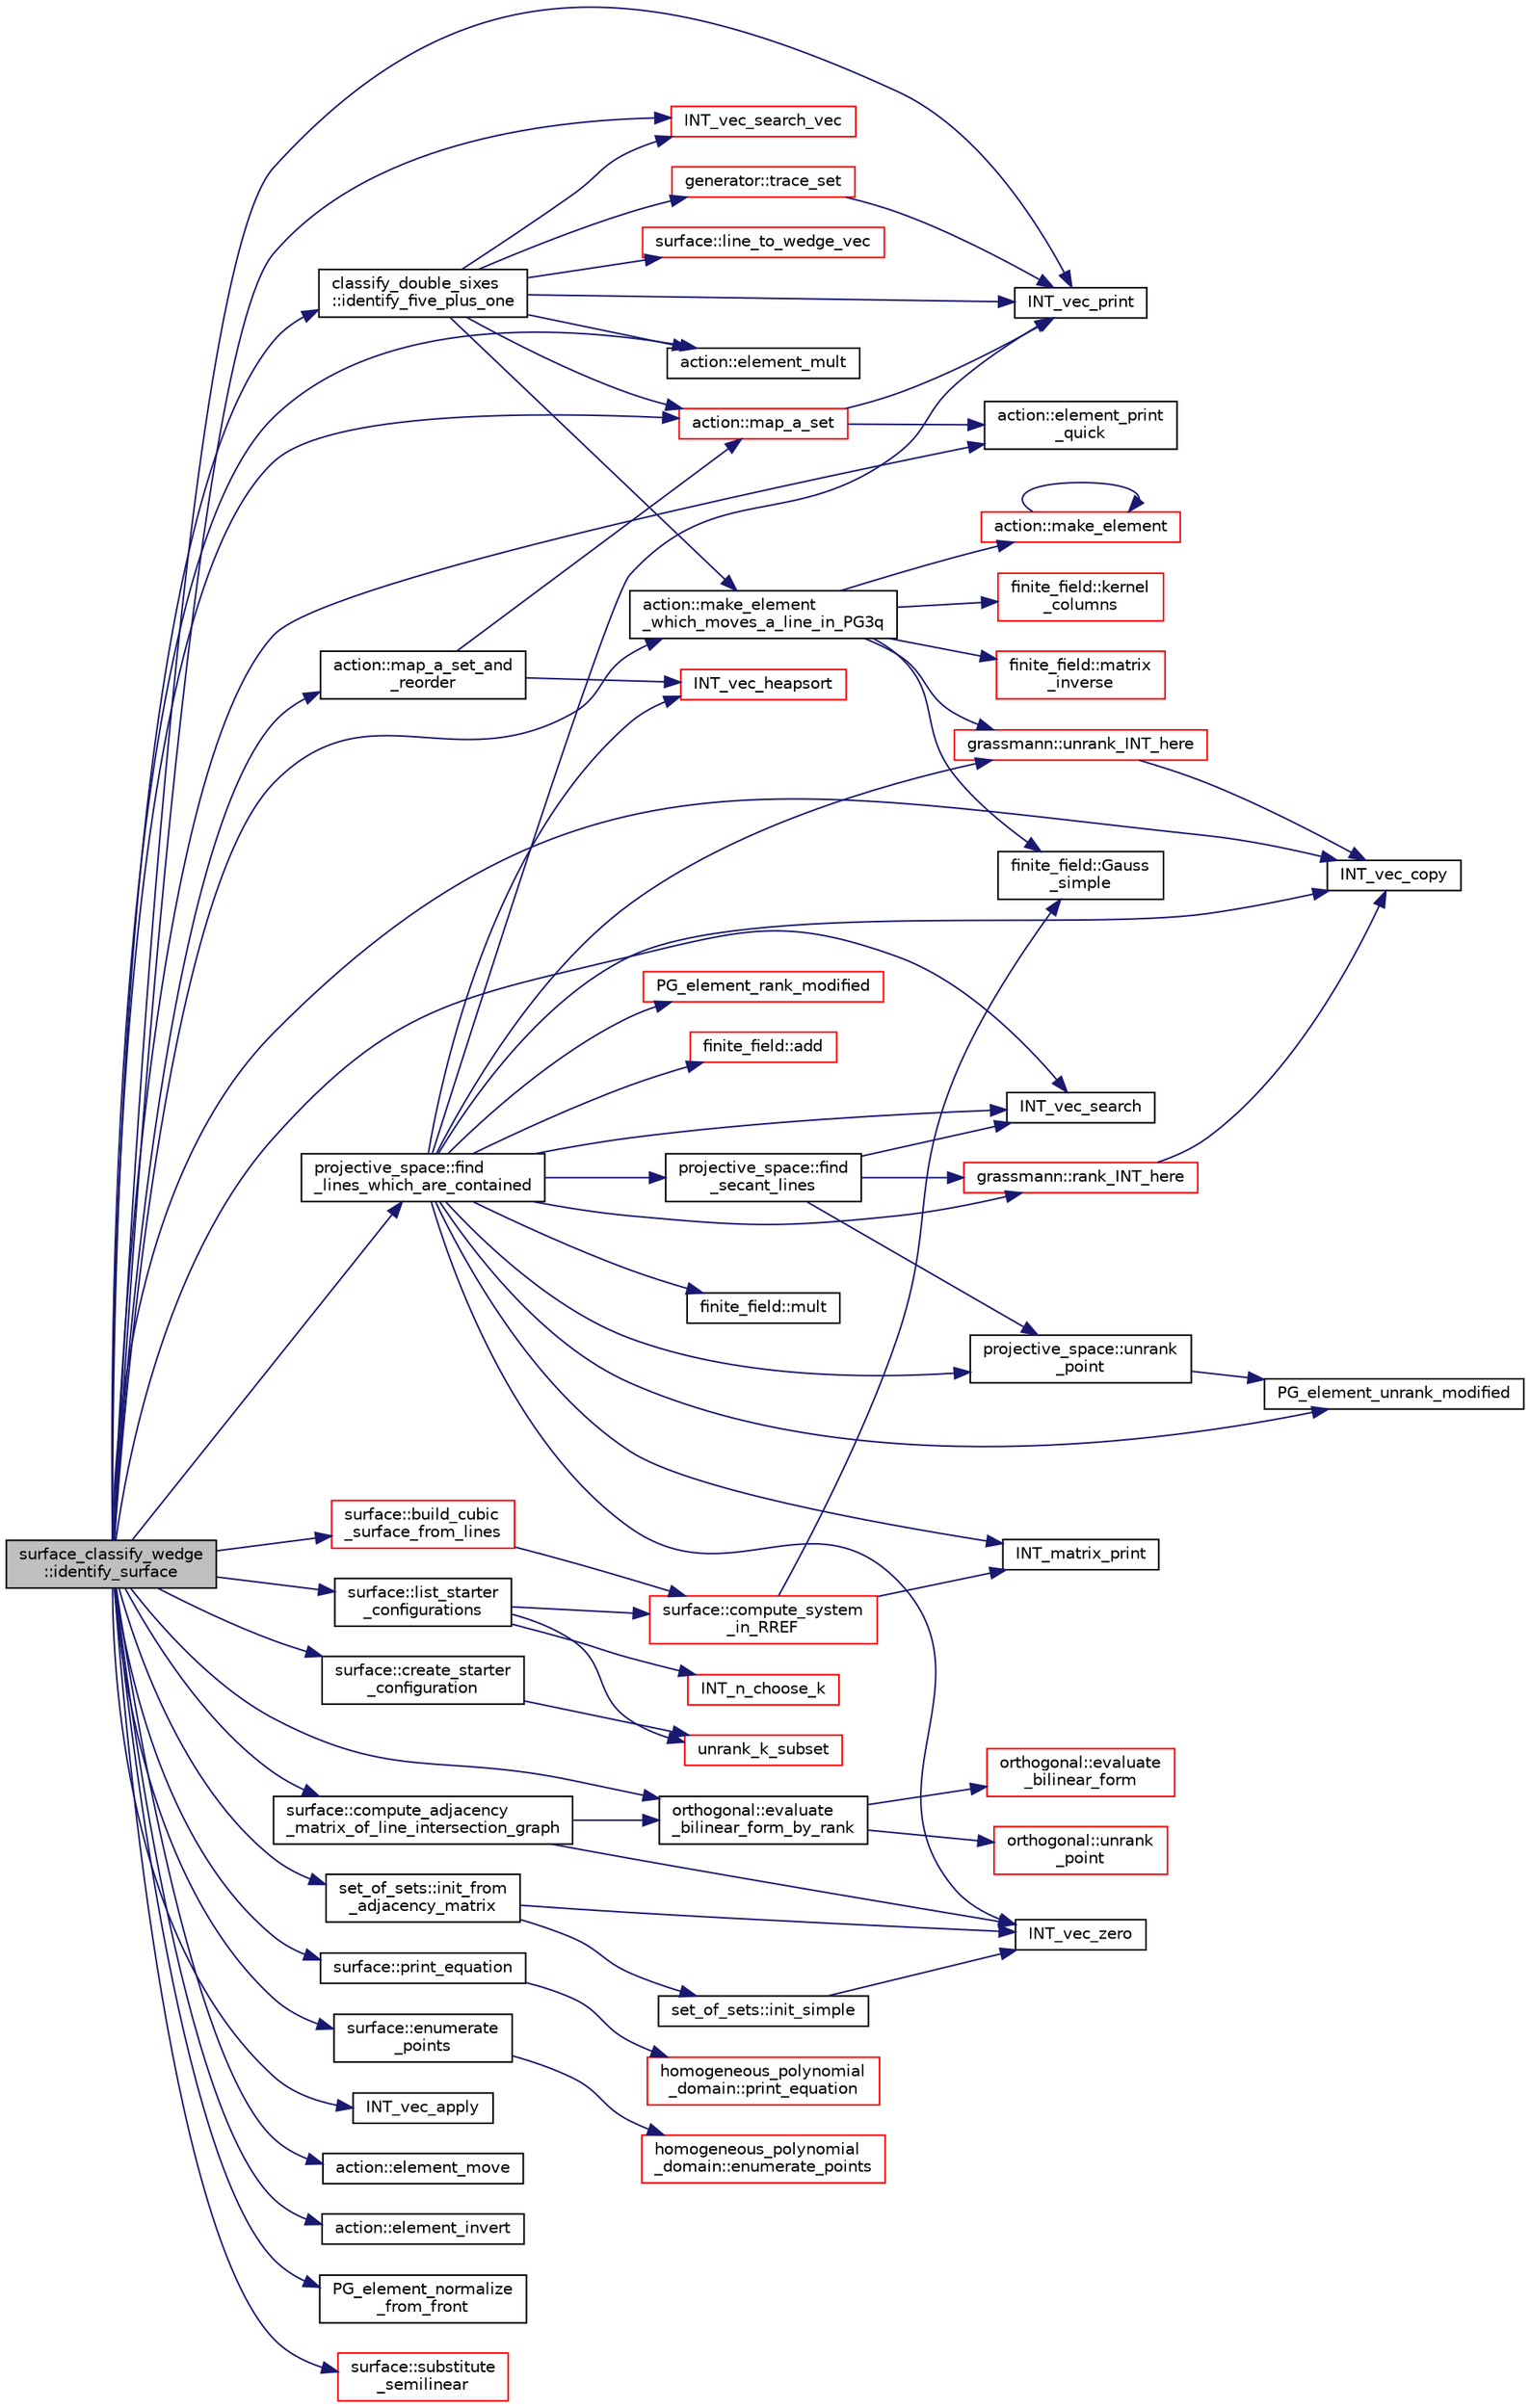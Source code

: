 digraph "surface_classify_wedge::identify_surface"
{
  edge [fontname="Helvetica",fontsize="10",labelfontname="Helvetica",labelfontsize="10"];
  node [fontname="Helvetica",fontsize="10",shape=record];
  rankdir="LR";
  Node906 [label="surface_classify_wedge\l::identify_surface",height=0.2,width=0.4,color="black", fillcolor="grey75", style="filled", fontcolor="black"];
  Node906 -> Node907 [color="midnightblue",fontsize="10",style="solid",fontname="Helvetica"];
  Node907 [label="INT_vec_print",height=0.2,width=0.4,color="black", fillcolor="white", style="filled",URL="$df/dbf/sajeeb_8_c.html#a79a5901af0b47dd0d694109543c027fe"];
  Node906 -> Node908 [color="midnightblue",fontsize="10",style="solid",fontname="Helvetica"];
  Node908 [label="surface::print_equation",height=0.2,width=0.4,color="black", fillcolor="white", style="filled",URL="$d5/d88/classsurface.html#a4c7be78ebc2a599c08f5a27c50da518b"];
  Node908 -> Node909 [color="midnightblue",fontsize="10",style="solid",fontname="Helvetica"];
  Node909 [label="homogeneous_polynomial\l_domain::print_equation",height=0.2,width=0.4,color="red", fillcolor="white", style="filled",URL="$d2/da7/classhomogeneous__polynomial__domain.html#a39fe7da58a442801d7c8be1121a57bfe"];
  Node906 -> Node911 [color="midnightblue",fontsize="10",style="solid",fontname="Helvetica"];
  Node911 [label="surface::enumerate\l_points",height=0.2,width=0.4,color="black", fillcolor="white", style="filled",URL="$d5/d88/classsurface.html#adc79cf9249a0bd3350b35a9c6bdd94d8"];
  Node911 -> Node912 [color="midnightblue",fontsize="10",style="solid",fontname="Helvetica"];
  Node912 [label="homogeneous_polynomial\l_domain::enumerate_points",height=0.2,width=0.4,color="red", fillcolor="white", style="filled",URL="$d2/da7/classhomogeneous__polynomial__domain.html#adc0868f632cc5662b7bfaf0b3d72268f"];
  Node906 -> Node922 [color="midnightblue",fontsize="10",style="solid",fontname="Helvetica"];
  Node922 [label="projective_space::find\l_lines_which_are_contained",height=0.2,width=0.4,color="black", fillcolor="white", style="filled",URL="$d2/d17/classprojective__space.html#a4d8db4eb359b80d73170a82b9ebe47ae"];
  Node922 -> Node914 [color="midnightblue",fontsize="10",style="solid",fontname="Helvetica"];
  Node914 [label="projective_space::unrank\l_point",height=0.2,width=0.4,color="black", fillcolor="white", style="filled",URL="$d2/d17/classprojective__space.html#a3cb7917af4c5f1590b660d4bf907e0fa"];
  Node914 -> Node915 [color="midnightblue",fontsize="10",style="solid",fontname="Helvetica"];
  Node915 [label="PG_element_unrank_modified",height=0.2,width=0.4,color="black", fillcolor="white", style="filled",URL="$d4/d67/geometry_8h.html#a83ae9b605d496f6a90345303f6efae64"];
  Node922 -> Node907 [color="midnightblue",fontsize="10",style="solid",fontname="Helvetica"];
  Node922 -> Node923 [color="midnightblue",fontsize="10",style="solid",fontname="Helvetica"];
  Node923 [label="INT_vec_heapsort",height=0.2,width=0.4,color="red", fillcolor="white", style="filled",URL="$d5/de2/foundations_2data__structures_2data__structures_8h.html#a3590ad9987f801fbfc94634300182f39"];
  Node922 -> Node927 [color="midnightblue",fontsize="10",style="solid",fontname="Helvetica"];
  Node927 [label="projective_space::find\l_secant_lines",height=0.2,width=0.4,color="black", fillcolor="white", style="filled",URL="$d2/d17/classprojective__space.html#a0c55a77fc37bdb5ee06a33436811afde"];
  Node927 -> Node914 [color="midnightblue",fontsize="10",style="solid",fontname="Helvetica"];
  Node927 -> Node928 [color="midnightblue",fontsize="10",style="solid",fontname="Helvetica"];
  Node928 [label="grassmann::rank_INT_here",height=0.2,width=0.4,color="red", fillcolor="white", style="filled",URL="$df/d02/classgrassmann.html#aaeab144aec85ec523f5a4d614a86d8d7"];
  Node928 -> Node929 [color="midnightblue",fontsize="10",style="solid",fontname="Helvetica"];
  Node929 [label="INT_vec_copy",height=0.2,width=0.4,color="black", fillcolor="white", style="filled",URL="$df/dbf/sajeeb_8_c.html#ac2d875e27e009af6ec04d17254d11075"];
  Node927 -> Node936 [color="midnightblue",fontsize="10",style="solid",fontname="Helvetica"];
  Node936 [label="INT_vec_search",height=0.2,width=0.4,color="black", fillcolor="white", style="filled",URL="$d5/de2/foundations_2data__structures_2data__structures_8h.html#ad103ef2316a1f671bdb68fd9cd9ba945"];
  Node922 -> Node937 [color="midnightblue",fontsize="10",style="solid",fontname="Helvetica"];
  Node937 [label="grassmann::unrank_INT_here",height=0.2,width=0.4,color="red", fillcolor="white", style="filled",URL="$df/d02/classgrassmann.html#aa51bb30ed0feb7ad87d500b76e0b3cbe"];
  Node937 -> Node929 [color="midnightblue",fontsize="10",style="solid",fontname="Helvetica"];
  Node922 -> Node939 [color="midnightblue",fontsize="10",style="solid",fontname="Helvetica"];
  Node939 [label="INT_matrix_print",height=0.2,width=0.4,color="black", fillcolor="white", style="filled",URL="$d5/db4/io__and__os_8h.html#afd4180a24bef3a2b584668a4eaf607ff"];
  Node922 -> Node915 [color="midnightblue",fontsize="10",style="solid",fontname="Helvetica"];
  Node922 -> Node929 [color="midnightblue",fontsize="10",style="solid",fontname="Helvetica"];
  Node922 -> Node919 [color="midnightblue",fontsize="10",style="solid",fontname="Helvetica"];
  Node919 [label="finite_field::add",height=0.2,width=0.4,color="red", fillcolor="white", style="filled",URL="$df/d5a/classfinite__field.html#a8f12328a27500f3c7be0c849ebbc9d14"];
  Node922 -> Node918 [color="midnightblue",fontsize="10",style="solid",fontname="Helvetica"];
  Node918 [label="finite_field::mult",height=0.2,width=0.4,color="black", fillcolor="white", style="filled",URL="$df/d5a/classfinite__field.html#a24fb5917aa6d4d656fd855b7f44a13b0"];
  Node922 -> Node940 [color="midnightblue",fontsize="10",style="solid",fontname="Helvetica"];
  Node940 [label="PG_element_rank_modified",height=0.2,width=0.4,color="red", fillcolor="white", style="filled",URL="$d4/d67/geometry_8h.html#a9cd1a8bf5b88a038e33862f6c2c3dd36"];
  Node922 -> Node936 [color="midnightblue",fontsize="10",style="solid",fontname="Helvetica"];
  Node922 -> Node942 [color="midnightblue",fontsize="10",style="solid",fontname="Helvetica"];
  Node942 [label="INT_vec_zero",height=0.2,width=0.4,color="black", fillcolor="white", style="filled",URL="$df/dbf/sajeeb_8_c.html#aa8c9c7977203577026080f546fe4980f"];
  Node922 -> Node928 [color="midnightblue",fontsize="10",style="solid",fontname="Helvetica"];
  Node906 -> Node943 [color="midnightblue",fontsize="10",style="solid",fontname="Helvetica"];
  Node943 [label="surface::compute_adjacency\l_matrix_of_line_intersection_graph",height=0.2,width=0.4,color="black", fillcolor="white", style="filled",URL="$d5/d88/classsurface.html#ac5787faa49029a5d56971271bb59f9f1"];
  Node943 -> Node942 [color="midnightblue",fontsize="10",style="solid",fontname="Helvetica"];
  Node943 -> Node944 [color="midnightblue",fontsize="10",style="solid",fontname="Helvetica"];
  Node944 [label="orthogonal::evaluate\l_bilinear_form_by_rank",height=0.2,width=0.4,color="black", fillcolor="white", style="filled",URL="$d7/daa/classorthogonal.html#ab4f6117f55f6fbd0fb2bd8b4c8d981bf"];
  Node944 -> Node945 [color="midnightblue",fontsize="10",style="solid",fontname="Helvetica"];
  Node945 [label="orthogonal::unrank\l_point",height=0.2,width=0.4,color="red", fillcolor="white", style="filled",URL="$d7/daa/classorthogonal.html#ab655117100f7c66c19817b84ac5ac0a0"];
  Node944 -> Node967 [color="midnightblue",fontsize="10",style="solid",fontname="Helvetica"];
  Node967 [label="orthogonal::evaluate\l_bilinear_form",height=0.2,width=0.4,color="red", fillcolor="white", style="filled",URL="$d7/daa/classorthogonal.html#a1cb22ce04ab60e22852f610ec3fe5c98"];
  Node906 -> Node971 [color="midnightblue",fontsize="10",style="solid",fontname="Helvetica"];
  Node971 [label="set_of_sets::init_from\l_adjacency_matrix",height=0.2,width=0.4,color="black", fillcolor="white", style="filled",URL="$da/dd6/classset__of__sets.html#ace9a38e27dd42625a10cf9682e01392a"];
  Node971 -> Node972 [color="midnightblue",fontsize="10",style="solid",fontname="Helvetica"];
  Node972 [label="set_of_sets::init_simple",height=0.2,width=0.4,color="black", fillcolor="white", style="filled",URL="$da/dd6/classset__of__sets.html#a0c90576a42f3cf82abb307fa8dd97162"];
  Node972 -> Node942 [color="midnightblue",fontsize="10",style="solid",fontname="Helvetica"];
  Node971 -> Node942 [color="midnightblue",fontsize="10",style="solid",fontname="Helvetica"];
  Node906 -> Node973 [color="midnightblue",fontsize="10",style="solid",fontname="Helvetica"];
  Node973 [label="surface::list_starter\l_configurations",height=0.2,width=0.4,color="black", fillcolor="white", style="filled",URL="$d5/d88/classsurface.html#a55328e9de25d908fa823cc78633fdda1"];
  Node973 -> Node974 [color="midnightblue",fontsize="10",style="solid",fontname="Helvetica"];
  Node974 [label="INT_n_choose_k",height=0.2,width=0.4,color="red", fillcolor="white", style="filled",URL="$d2/d7c/combinatorics_8_c.html#aa74adc702e59feadb839f44c0aaec8f6"];
  Node973 -> Node976 [color="midnightblue",fontsize="10",style="solid",fontname="Helvetica"];
  Node976 [label="unrank_k_subset",height=0.2,width=0.4,color="red", fillcolor="white", style="filled",URL="$d2/d7c/combinatorics_8_c.html#a709dbec12f4da5bb02b9352d45a2c77d"];
  Node973 -> Node977 [color="midnightblue",fontsize="10",style="solid",fontname="Helvetica"];
  Node977 [label="surface::compute_system\l_in_RREF",height=0.2,width=0.4,color="red", fillcolor="white", style="filled",URL="$d5/d88/classsurface.html#ac9feb8f85c4de01b183428fdbd874e71"];
  Node977 -> Node939 [color="midnightblue",fontsize="10",style="solid",fontname="Helvetica"];
  Node977 -> Node981 [color="midnightblue",fontsize="10",style="solid",fontname="Helvetica"];
  Node981 [label="finite_field::Gauss\l_simple",height=0.2,width=0.4,color="black", fillcolor="white", style="filled",URL="$df/d5a/classfinite__field.html#aba4950590e24a1ce323f292cf47b3307"];
  Node906 -> Node982 [color="midnightblue",fontsize="10",style="solid",fontname="Helvetica"];
  Node982 [label="surface::create_starter\l_configuration",height=0.2,width=0.4,color="black", fillcolor="white", style="filled",URL="$d5/d88/classsurface.html#a4c5ed7de553c336243364e7ec045fffb"];
  Node982 -> Node976 [color="midnightblue",fontsize="10",style="solid",fontname="Helvetica"];
  Node906 -> Node983 [color="midnightblue",fontsize="10",style="solid",fontname="Helvetica"];
  Node983 [label="INT_vec_apply",height=0.2,width=0.4,color="black", fillcolor="white", style="filled",URL="$d5/db4/io__and__os_8h.html#a213a3e5aef54660073ad609492538df6"];
  Node906 -> Node944 [color="midnightblue",fontsize="10",style="solid",fontname="Helvetica"];
  Node906 -> Node984 [color="midnightblue",fontsize="10",style="solid",fontname="Helvetica"];
  Node984 [label="classify_double_sixes\l::identify_five_plus_one",height=0.2,width=0.4,color="black", fillcolor="white", style="filled",URL="$dd/d23/classclassify__double__sixes.html#aa78728c03ff9c37c26413c3d1ebac85a"];
  Node984 -> Node985 [color="midnightblue",fontsize="10",style="solid",fontname="Helvetica"];
  Node985 [label="surface::line_to_wedge_vec",height=0.2,width=0.4,color="red", fillcolor="white", style="filled",URL="$d5/d88/classsurface.html#a994181d5df6a966940ad798411f21fe8"];
  Node984 -> Node989 [color="midnightblue",fontsize="10",style="solid",fontname="Helvetica"];
  Node989 [label="action::make_element\l_which_moves_a_line_in_PG3q",height=0.2,width=0.4,color="black", fillcolor="white", style="filled",URL="$d2/d86/classaction.html#a926b90c3aafacbf77ffd99d50a8408cb"];
  Node989 -> Node937 [color="midnightblue",fontsize="10",style="solid",fontname="Helvetica"];
  Node989 -> Node981 [color="midnightblue",fontsize="10",style="solid",fontname="Helvetica"];
  Node989 -> Node990 [color="midnightblue",fontsize="10",style="solid",fontname="Helvetica"];
  Node990 [label="finite_field::kernel\l_columns",height=0.2,width=0.4,color="red", fillcolor="white", style="filled",URL="$df/d5a/classfinite__field.html#a7b9e23e527f3d581cc6d23ff0255d033"];
  Node989 -> Node991 [color="midnightblue",fontsize="10",style="solid",fontname="Helvetica"];
  Node991 [label="finite_field::matrix\l_inverse",height=0.2,width=0.4,color="red", fillcolor="white", style="filled",URL="$df/d5a/classfinite__field.html#a3ef088739ceac47367f4b328697726a5"];
  Node989 -> Node995 [color="midnightblue",fontsize="10",style="solid",fontname="Helvetica"];
  Node995 [label="action::make_element",height=0.2,width=0.4,color="red", fillcolor="white", style="filled",URL="$d2/d86/classaction.html#a920fa2a27583fb60bae10e7b282cdd1d"];
  Node995 -> Node995 [color="midnightblue",fontsize="10",style="solid",fontname="Helvetica"];
  Node984 -> Node1020 [color="midnightblue",fontsize="10",style="solid",fontname="Helvetica"];
  Node1020 [label="action::map_a_set",height=0.2,width=0.4,color="red", fillcolor="white", style="filled",URL="$d2/d86/classaction.html#a600e542e5aeca2a46f18110e027947e0"];
  Node1020 -> Node1021 [color="midnightblue",fontsize="10",style="solid",fontname="Helvetica"];
  Node1021 [label="action::element_print\l_quick",height=0.2,width=0.4,color="black", fillcolor="white", style="filled",URL="$d2/d86/classaction.html#a4844680cf6750396f76494a28655265b"];
  Node1020 -> Node907 [color="midnightblue",fontsize="10",style="solid",fontname="Helvetica"];
  Node984 -> Node1023 [color="midnightblue",fontsize="10",style="solid",fontname="Helvetica"];
  Node1023 [label="INT_vec_search_vec",height=0.2,width=0.4,color="red", fillcolor="white", style="filled",URL="$d5/de2/foundations_2data__structures_2data__structures_8h.html#a5359bd2dbac8e1ab54a374c6ed85f69b"];
  Node984 -> Node907 [color="midnightblue",fontsize="10",style="solid",fontname="Helvetica"];
  Node984 -> Node1025 [color="midnightblue",fontsize="10",style="solid",fontname="Helvetica"];
  Node1025 [label="generator::trace_set",height=0.2,width=0.4,color="red", fillcolor="white", style="filled",URL="$d7/d73/classgenerator.html#ae34b55cbb999d9b2aa9dacc8748de0b2"];
  Node1025 -> Node907 [color="midnightblue",fontsize="10",style="solid",fontname="Helvetica"];
  Node984 -> Node1042 [color="midnightblue",fontsize="10",style="solid",fontname="Helvetica"];
  Node1042 [label="action::element_mult",height=0.2,width=0.4,color="black", fillcolor="white", style="filled",URL="$d2/d86/classaction.html#ae9e36b2cae1f0f7bd7144097fa9a34b3"];
  Node906 -> Node1021 [color="midnightblue",fontsize="10",style="solid",fontname="Helvetica"];
  Node906 -> Node989 [color="midnightblue",fontsize="10",style="solid",fontname="Helvetica"];
  Node906 -> Node1020 [color="midnightblue",fontsize="10",style="solid",fontname="Helvetica"];
  Node906 -> Node1023 [color="midnightblue",fontsize="10",style="solid",fontname="Helvetica"];
  Node906 -> Node1042 [color="midnightblue",fontsize="10",style="solid",fontname="Helvetica"];
  Node906 -> Node936 [color="midnightblue",fontsize="10",style="solid",fontname="Helvetica"];
  Node906 -> Node1040 [color="midnightblue",fontsize="10",style="solid",fontname="Helvetica"];
  Node1040 [label="action::element_move",height=0.2,width=0.4,color="black", fillcolor="white", style="filled",URL="$d2/d86/classaction.html#a550947491bbb534d3d7951f50198a874"];
  Node906 -> Node1055 [color="midnightblue",fontsize="10",style="solid",fontname="Helvetica"];
  Node1055 [label="action::element_invert",height=0.2,width=0.4,color="black", fillcolor="white", style="filled",URL="$d2/d86/classaction.html#aa4bd01e338497714586636751fcef436"];
  Node906 -> Node1056 [color="midnightblue",fontsize="10",style="solid",fontname="Helvetica"];
  Node1056 [label="action::map_a_set_and\l_reorder",height=0.2,width=0.4,color="black", fillcolor="white", style="filled",URL="$d2/d86/classaction.html#affe38c85a0ff3cb34d233afa7b4aea35"];
  Node1056 -> Node1020 [color="midnightblue",fontsize="10",style="solid",fontname="Helvetica"];
  Node1056 -> Node923 [color="midnightblue",fontsize="10",style="solid",fontname="Helvetica"];
  Node906 -> Node929 [color="midnightblue",fontsize="10",style="solid",fontname="Helvetica"];
  Node906 -> Node1057 [color="midnightblue",fontsize="10",style="solid",fontname="Helvetica"];
  Node1057 [label="surface::build_cubic\l_surface_from_lines",height=0.2,width=0.4,color="red", fillcolor="white", style="filled",URL="$d5/d88/classsurface.html#a95e15e44b3f97a1d83b878b31751a0a2"];
  Node1057 -> Node977 [color="midnightblue",fontsize="10",style="solid",fontname="Helvetica"];
  Node906 -> Node964 [color="midnightblue",fontsize="10",style="solid",fontname="Helvetica"];
  Node964 [label="PG_element_normalize\l_from_front",height=0.2,width=0.4,color="black", fillcolor="white", style="filled",URL="$d4/d67/geometry_8h.html#af675caf5f9975573455c8d93cb56bf95"];
  Node906 -> Node1059 [color="midnightblue",fontsize="10",style="solid",fontname="Helvetica"];
  Node1059 [label="surface::substitute\l_semilinear",height=0.2,width=0.4,color="red", fillcolor="white", style="filled",URL="$d5/d88/classsurface.html#a7b34e4c561adbe664a4b0ba6711df457"];
}
